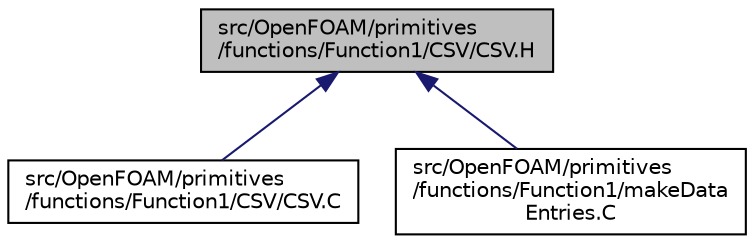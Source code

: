 digraph "src/OpenFOAM/primitives/functions/Function1/CSV/CSV.H"
{
  bgcolor="transparent";
  edge [fontname="Helvetica",fontsize="10",labelfontname="Helvetica",labelfontsize="10"];
  node [fontname="Helvetica",fontsize="10",shape=record];
  Node1 [label="src/OpenFOAM/primitives\l/functions/Function1/CSV/CSV.H",height=0.2,width=0.4,color="black", fillcolor="grey75", style="filled", fontcolor="black"];
  Node1 -> Node2 [dir="back",color="midnightblue",fontsize="10",style="solid",fontname="Helvetica"];
  Node2 [label="src/OpenFOAM/primitives\l/functions/Function1/CSV/CSV.C",height=0.2,width=0.4,color="black",URL="$a08828.html"];
  Node1 -> Node3 [dir="back",color="midnightblue",fontsize="10",style="solid",fontname="Helvetica"];
  Node3 [label="src/OpenFOAM/primitives\l/functions/Function1/makeData\lEntries.C",height=0.2,width=0.4,color="black",URL="$a08836.html"];
}
